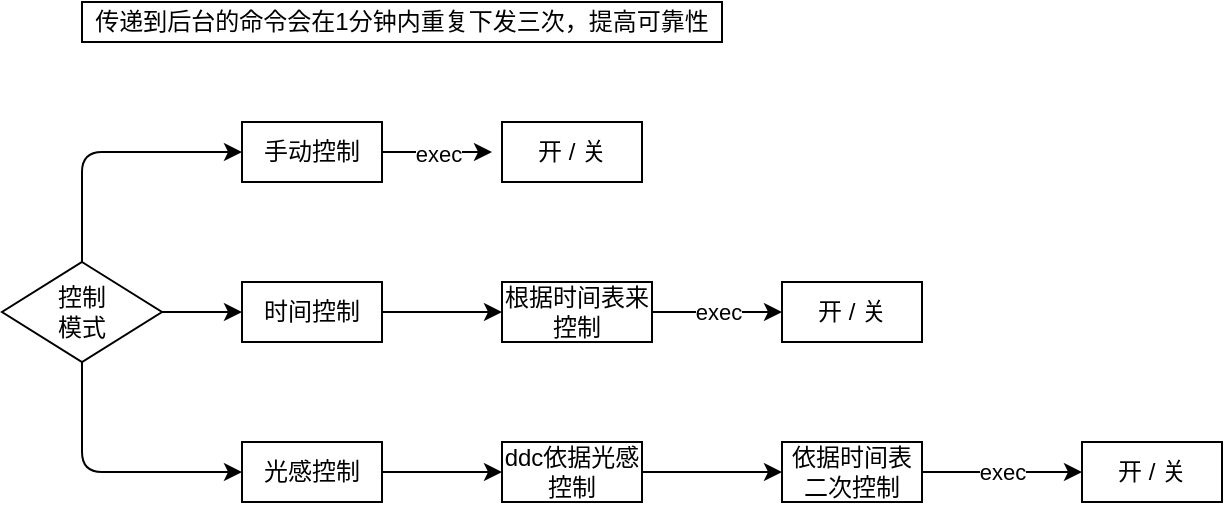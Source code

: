 <mxfile>
    <diagram id="9xjFV6Vj00q6lOuW687L" name="Page-1">
        <mxGraphModel dx="850" dy="493" grid="1" gridSize="10" guides="1" tooltips="1" connect="1" arrows="1" fold="1" page="1" pageScale="1" pageWidth="1200" pageHeight="1920" math="0" shadow="0">
            <root>
                <mxCell id="0"/>
                <mxCell id="1" parent="0"/>
                <mxCell id="15" style="edgeStyle=orthogonalEdgeStyle;html=1;exitX=0.5;exitY=0;exitDx=0;exitDy=0;entryX=0;entryY=0.5;entryDx=0;entryDy=0;" edge="1" parent="1" source="9" target="10">
                    <mxGeometry relative="1" as="geometry"/>
                </mxCell>
                <mxCell id="16" style="edgeStyle=none;html=1;exitX=1;exitY=0.5;exitDx=0;exitDy=0;entryX=0;entryY=0.5;entryDx=0;entryDy=0;" edge="1" parent="1" source="9" target="13">
                    <mxGeometry relative="1" as="geometry"/>
                </mxCell>
                <mxCell id="17" style="edgeStyle=orthogonalEdgeStyle;html=1;exitX=0.5;exitY=1;exitDx=0;exitDy=0;entryX=0;entryY=0.5;entryDx=0;entryDy=0;elbow=vertical;" edge="1" parent="1" source="9" target="14">
                    <mxGeometry relative="1" as="geometry"/>
                </mxCell>
                <mxCell id="9" value="控制&lt;br&gt;模式" style="rhombus;whiteSpace=wrap;html=1;" vertex="1" parent="1">
                    <mxGeometry x="80" y="160" width="80" height="50" as="geometry"/>
                </mxCell>
                <mxCell id="19" value="exec" style="edgeStyle=orthogonalEdgeStyle;html=1;elbow=vertical;" edge="1" parent="1" source="10">
                    <mxGeometry relative="1" as="geometry">
                        <mxPoint x="325" y="105" as="targetPoint"/>
                    </mxGeometry>
                </mxCell>
                <mxCell id="10" value="手动控制" style="rounded=0;whiteSpace=wrap;html=1;" vertex="1" parent="1">
                    <mxGeometry x="200" y="90" width="70" height="30" as="geometry"/>
                </mxCell>
                <mxCell id="23" value="" style="edgeStyle=none;html=1;elbow=vertical;" edge="1" parent="1" source="13" target="22">
                    <mxGeometry relative="1" as="geometry"/>
                </mxCell>
                <mxCell id="13" value="时间控制" style="rounded=0;whiteSpace=wrap;html=1;" vertex="1" parent="1">
                    <mxGeometry x="200" y="170" width="70" height="30" as="geometry"/>
                </mxCell>
                <mxCell id="28" value="" style="edgeStyle=none;html=1;elbow=vertical;" edge="1" parent="1" source="14" target="27">
                    <mxGeometry relative="1" as="geometry"/>
                </mxCell>
                <mxCell id="14" value="光感控制" style="rounded=0;whiteSpace=wrap;html=1;" vertex="1" parent="1">
                    <mxGeometry x="200" y="250" width="70" height="30" as="geometry"/>
                </mxCell>
                <mxCell id="20" value="开 / 关" style="rounded=0;whiteSpace=wrap;html=1;" vertex="1" parent="1">
                    <mxGeometry x="330" y="90" width="70" height="30" as="geometry"/>
                </mxCell>
                <mxCell id="25" value="exec" style="edgeStyle=none;html=1;elbow=vertical;" edge="1" parent="1" source="22" target="24">
                    <mxGeometry relative="1" as="geometry"/>
                </mxCell>
                <mxCell id="22" value="根据时间表来控制" style="whiteSpace=wrap;html=1;rounded=0;" vertex="1" parent="1">
                    <mxGeometry x="330" y="170" width="75" height="30" as="geometry"/>
                </mxCell>
                <mxCell id="24" value="开 / 关" style="whiteSpace=wrap;html=1;rounded=0;" vertex="1" parent="1">
                    <mxGeometry x="470" y="170" width="70" height="30" as="geometry"/>
                </mxCell>
                <mxCell id="26" value="传递到后台的命令会在1分钟内重复下发三次，提高可靠性" style="rounded=0;whiteSpace=wrap;html=1;" vertex="1" parent="1">
                    <mxGeometry x="120" y="30" width="320" height="20" as="geometry"/>
                </mxCell>
                <mxCell id="34" value="" style="edgeStyle=none;html=1;elbow=vertical;" edge="1" parent="1" source="27" target="33">
                    <mxGeometry relative="1" as="geometry"/>
                </mxCell>
                <mxCell id="27" value="ddc依据光感控制" style="rounded=0;whiteSpace=wrap;html=1;" vertex="1" parent="1">
                    <mxGeometry x="330" y="250" width="70" height="30" as="geometry"/>
                </mxCell>
                <mxCell id="36" value="exec" style="edgeStyle=none;html=1;elbow=vertical;" edge="1" parent="1" source="33" target="35">
                    <mxGeometry relative="1" as="geometry"/>
                </mxCell>
                <mxCell id="33" value="依据时间表二次控制" style="rounded=0;whiteSpace=wrap;html=1;" vertex="1" parent="1">
                    <mxGeometry x="470" y="250" width="70" height="30" as="geometry"/>
                </mxCell>
                <mxCell id="35" value="开 / 关" style="rounded=0;whiteSpace=wrap;html=1;" vertex="1" parent="1">
                    <mxGeometry x="620" y="250" width="70" height="30" as="geometry"/>
                </mxCell>
            </root>
        </mxGraphModel>
    </diagram>
</mxfile>